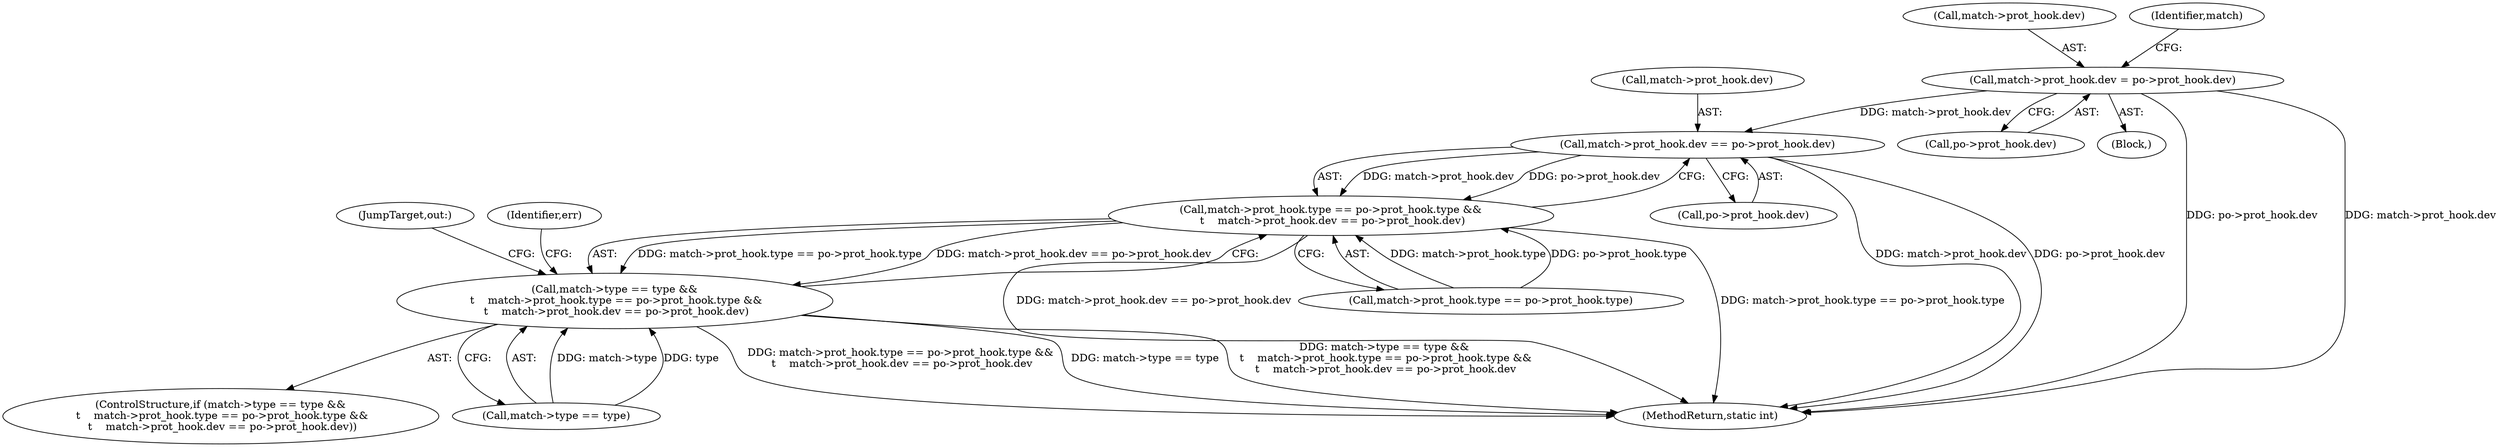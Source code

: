 digraph "1_linux_008ba2a13f2d04c947adc536d19debb8fe66f110@pointer" {
"1000362" [label="(Call,match->prot_hook.dev = po->prot_hook.dev)"];
"1000424" [label="(Call,match->prot_hook.dev == po->prot_hook.dev)"];
"1000412" [label="(Call,match->prot_hook.type == po->prot_hook.type &&\n \t    match->prot_hook.dev == po->prot_hook.dev)"];
"1000406" [label="(Call,match->type == type &&\n \t    match->prot_hook.type == po->prot_hook.type &&\n \t    match->prot_hook.dev == po->prot_hook.dev)"];
"1000368" [label="(Call,po->prot_hook.dev)"];
"1000424" [label="(Call,match->prot_hook.dev == po->prot_hook.dev)"];
"1000412" [label="(Call,match->prot_hook.type == po->prot_hook.type &&\n \t    match->prot_hook.dev == po->prot_hook.dev)"];
"1000405" [label="(ControlStructure,if (match->type == type &&\n \t    match->prot_hook.type == po->prot_hook.type &&\n \t    match->prot_hook.dev == po->prot_hook.dev))"];
"1000407" [label="(Call,match->type == type)"];
"1000362" [label="(Call,match->prot_hook.dev = po->prot_hook.dev)"];
"1000363" [label="(Call,match->prot_hook.dev)"];
"1000406" [label="(Call,match->type == type &&\n \t    match->prot_hook.type == po->prot_hook.type &&\n \t    match->prot_hook.dev == po->prot_hook.dev)"];
"1000430" [label="(Call,po->prot_hook.dev)"];
"1000477" [label="(JumpTarget,out:)"];
"1000413" [label="(Call,match->prot_hook.type == po->prot_hook.type)"];
"1000295" [label="(Block,)"];
"1000425" [label="(Call,match->prot_hook.dev)"];
"1000437" [label="(Identifier,err)"];
"1000495" [label="(MethodReturn,static int)"];
"1000376" [label="(Identifier,match)"];
"1000362" -> "1000295"  [label="AST: "];
"1000362" -> "1000368"  [label="CFG: "];
"1000363" -> "1000362"  [label="AST: "];
"1000368" -> "1000362"  [label="AST: "];
"1000376" -> "1000362"  [label="CFG: "];
"1000362" -> "1000495"  [label="DDG: po->prot_hook.dev"];
"1000362" -> "1000495"  [label="DDG: match->prot_hook.dev"];
"1000362" -> "1000424"  [label="DDG: match->prot_hook.dev"];
"1000424" -> "1000412"  [label="AST: "];
"1000424" -> "1000430"  [label="CFG: "];
"1000425" -> "1000424"  [label="AST: "];
"1000430" -> "1000424"  [label="AST: "];
"1000412" -> "1000424"  [label="CFG: "];
"1000424" -> "1000495"  [label="DDG: match->prot_hook.dev"];
"1000424" -> "1000495"  [label="DDG: po->prot_hook.dev"];
"1000424" -> "1000412"  [label="DDG: match->prot_hook.dev"];
"1000424" -> "1000412"  [label="DDG: po->prot_hook.dev"];
"1000412" -> "1000406"  [label="AST: "];
"1000412" -> "1000413"  [label="CFG: "];
"1000413" -> "1000412"  [label="AST: "];
"1000406" -> "1000412"  [label="CFG: "];
"1000412" -> "1000495"  [label="DDG: match->prot_hook.dev == po->prot_hook.dev"];
"1000412" -> "1000495"  [label="DDG: match->prot_hook.type == po->prot_hook.type"];
"1000412" -> "1000406"  [label="DDG: match->prot_hook.type == po->prot_hook.type"];
"1000412" -> "1000406"  [label="DDG: match->prot_hook.dev == po->prot_hook.dev"];
"1000413" -> "1000412"  [label="DDG: match->prot_hook.type"];
"1000413" -> "1000412"  [label="DDG: po->prot_hook.type"];
"1000406" -> "1000405"  [label="AST: "];
"1000406" -> "1000407"  [label="CFG: "];
"1000407" -> "1000406"  [label="AST: "];
"1000437" -> "1000406"  [label="CFG: "];
"1000477" -> "1000406"  [label="CFG: "];
"1000406" -> "1000495"  [label="DDG: match->prot_hook.type == po->prot_hook.type &&\n \t    match->prot_hook.dev == po->prot_hook.dev"];
"1000406" -> "1000495"  [label="DDG: match->type == type"];
"1000406" -> "1000495"  [label="DDG: match->type == type &&\n \t    match->prot_hook.type == po->prot_hook.type &&\n \t    match->prot_hook.dev == po->prot_hook.dev"];
"1000407" -> "1000406"  [label="DDG: match->type"];
"1000407" -> "1000406"  [label="DDG: type"];
}
